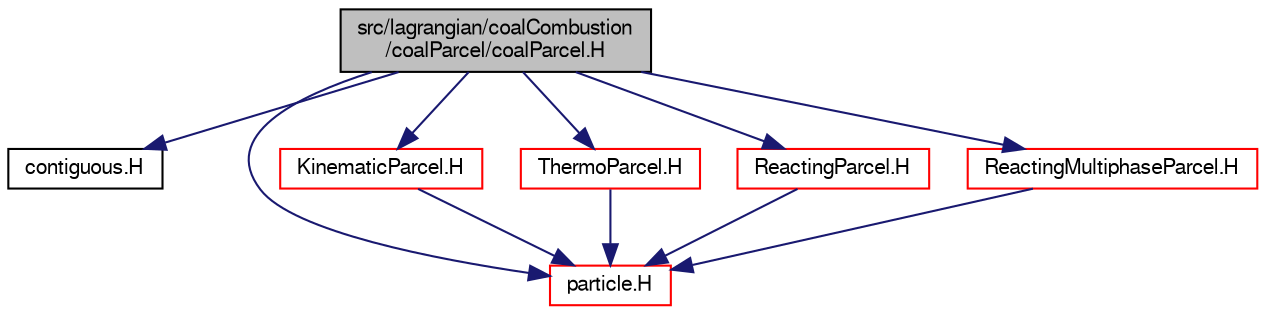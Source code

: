 digraph "src/lagrangian/coalCombustion/coalParcel/coalParcel.H"
{
  bgcolor="transparent";
  edge [fontname="FreeSans",fontsize="10",labelfontname="FreeSans",labelfontsize="10"];
  node [fontname="FreeSans",fontsize="10",shape=record];
  Node0 [label="src/lagrangian/coalCombustion\l/coalParcel/coalParcel.H",height=0.2,width=0.4,color="black", fillcolor="grey75", style="filled", fontcolor="black"];
  Node0 -> Node1 [color="midnightblue",fontsize="10",style="solid",fontname="FreeSans"];
  Node1 [label="contiguous.H",height=0.2,width=0.4,color="black",URL="$a12185.html",tooltip="Template function to specify if the data of a type are contiguous. "];
  Node0 -> Node2 [color="midnightblue",fontsize="10",style="solid",fontname="FreeSans"];
  Node2 [label="particle.H",height=0.2,width=0.4,color="red",URL="$a04889.html"];
  Node0 -> Node295 [color="midnightblue",fontsize="10",style="solid",fontname="FreeSans"];
  Node295 [label="KinematicParcel.H",height=0.2,width=0.4,color="red",URL="$a05441.html"];
  Node295 -> Node2 [color="midnightblue",fontsize="10",style="solid",fontname="FreeSans"];
  Node0 -> Node346 [color="midnightblue",fontsize="10",style="solid",fontname="FreeSans"];
  Node346 [label="ThermoParcel.H",height=0.2,width=0.4,color="red",URL="$a05498.html"];
  Node346 -> Node2 [color="midnightblue",fontsize="10",style="solid",fontname="FreeSans"];
  Node0 -> Node394 [color="midnightblue",fontsize="10",style="solid",fontname="FreeSans"];
  Node394 [label="ReactingParcel.H",height=0.2,width=0.4,color="red",URL="$a05483.html"];
  Node394 -> Node2 [color="midnightblue",fontsize="10",style="solid",fontname="FreeSans"];
  Node0 -> Node397 [color="midnightblue",fontsize="10",style="solid",fontname="FreeSans"];
  Node397 [label="ReactingMultiphaseParcel.H",height=0.2,width=0.4,color="red",URL="$a05471.html"];
  Node397 -> Node2 [color="midnightblue",fontsize="10",style="solid",fontname="FreeSans"];
}
